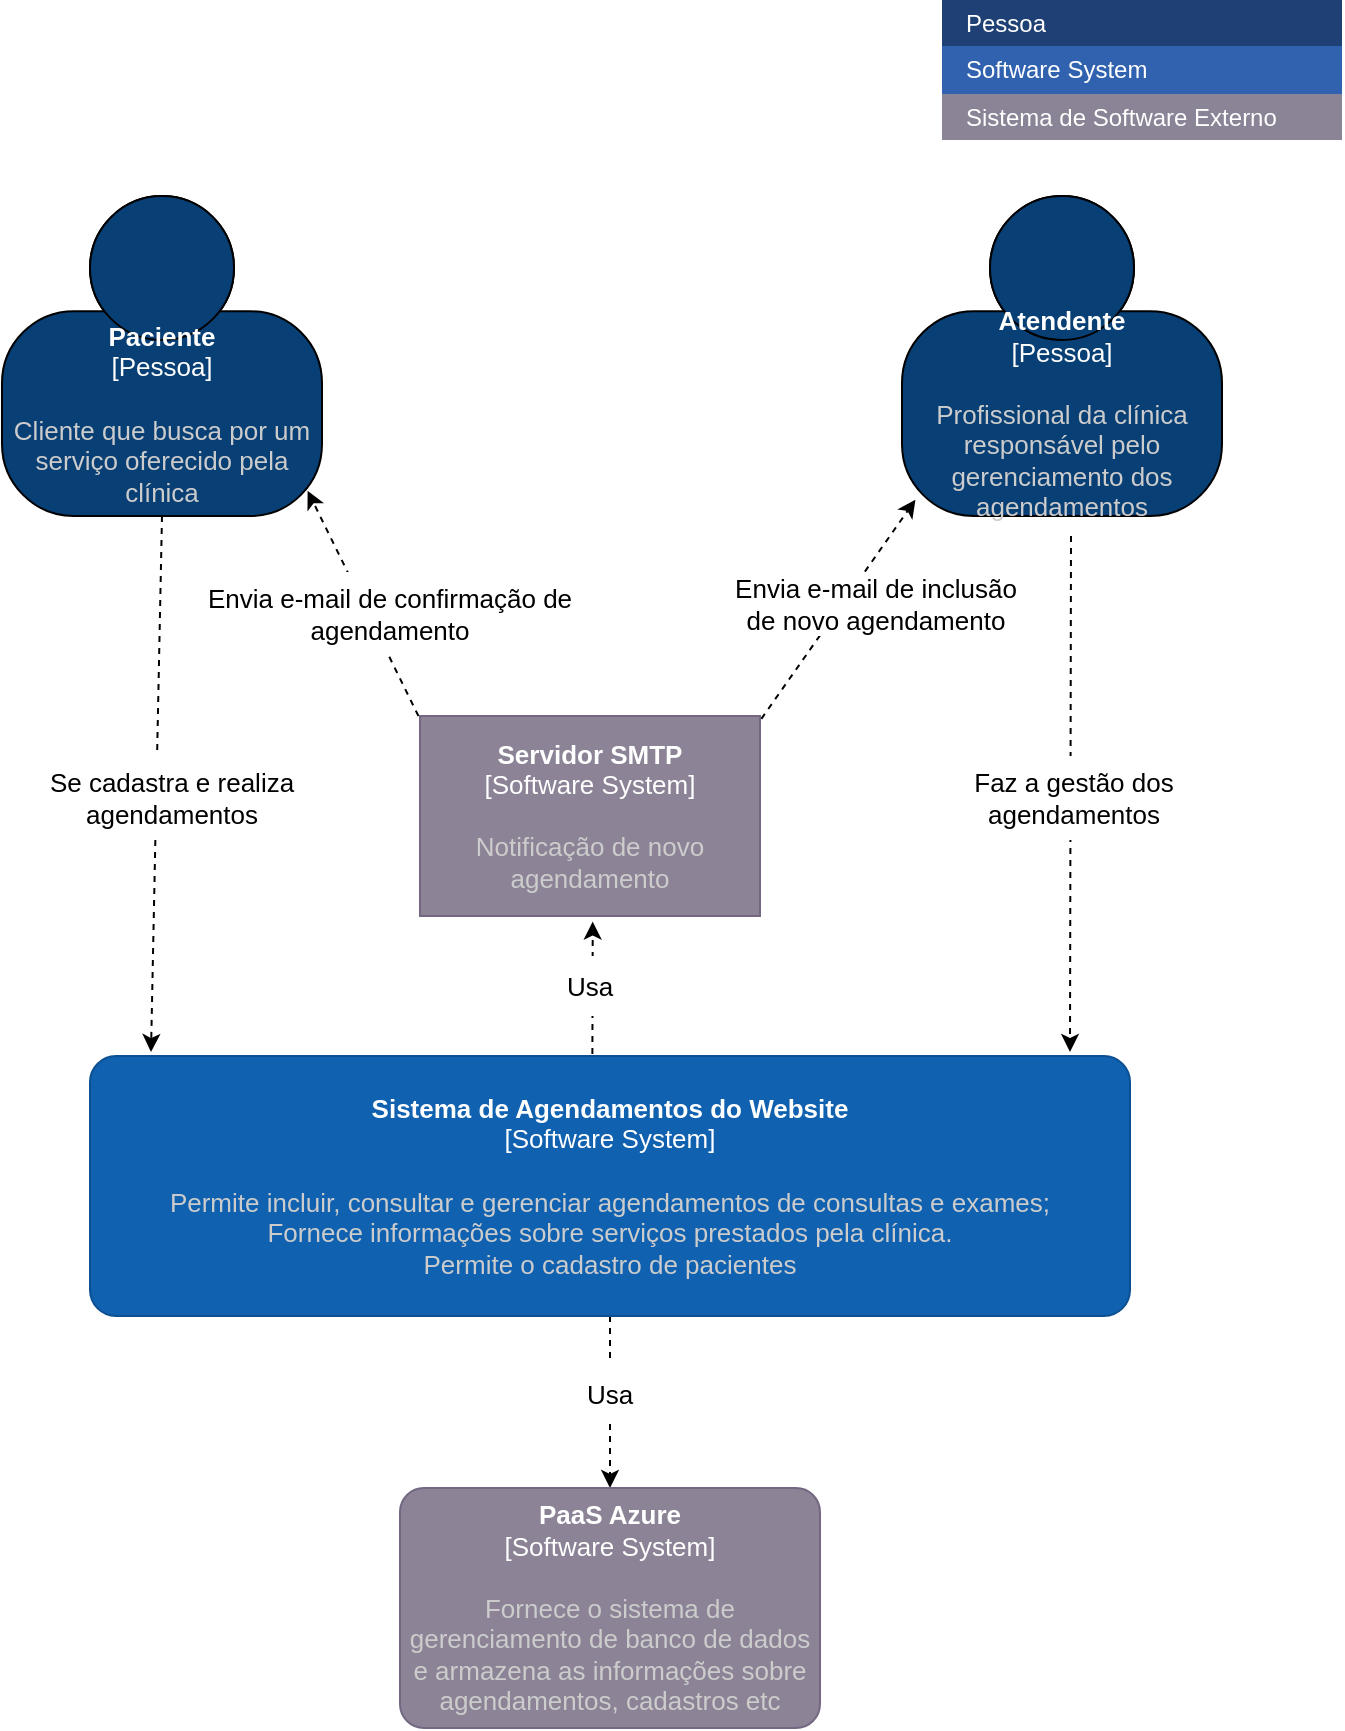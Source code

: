 <mxfile version="20.1.1" type="github">
  <diagram id="Q1V-Jw__R6L5NSLF_A9d" name="Page-1">
    <mxGraphModel dx="1038" dy="481" grid="1" gridSize="10" guides="1" tooltips="1" connect="1" arrows="1" fold="1" page="1" pageScale="1" pageWidth="827" pageHeight="1169" background="none" math="0" shadow="0">
      <root>
        <mxCell id="0" />
        <mxCell id="1" parent="0" />
        <object c4Name="Paciente" c4Type="Pessoa" c4Description="Cliente que busca por um serviço oferecido pela clínica" label="&lt;font style=&quot;font-size: 13px;&quot;&gt;&lt;b style=&quot;font-size: 13px;&quot;&gt;%c4Name%&lt;/b&gt;&lt;/font&gt;&lt;div style=&quot;font-size: 13px;&quot;&gt;[%c4Type%]&lt;/div&gt;&lt;br style=&quot;font-size: 13px;&quot;&gt;&lt;div style=&quot;font-size: 13px;&quot;&gt;&lt;font style=&quot;font-size: 13px;&quot;&gt;&lt;font color=&quot;#cccccc&quot; style=&quot;font-size: 13px;&quot;&gt;%c4Description%&lt;/font&gt;&lt;/font&gt;&lt;/div&gt;" placeholders="1" id="1V77l1XG5CJiXJusagum-1">
          <mxCell style="html=1;fontSize=13;dashed=0;whitespace=wrap;fillColor=#083F75;strokeColor=default;fontColor=#ffffff;shape=mxgraph.c4.person2;align=center;metaEdit=1;points=[[0.5,0,0],[1,0.5,0],[1,0.75,0],[0.75,1,0],[0.5,1,0],[0.25,1,0],[0,0.75,0],[0,0.5,0]];resizable=1;gradientColor=none;shadow=0;sketch=0;verticalAlign=middle;whiteSpace=wrap;" parent="1" vertex="1">
            <mxGeometry x="120" y="120" width="160" height="160" as="geometry" />
          </mxCell>
        </object>
        <mxCell id="1V77l1XG5CJiXJusagum-7" value="" style="shape=table;html=1;whiteSpace=wrap;startSize=0;container=1;collapsible=0;childLayout=tableLayout;fillColor=none;align=left;spacingLeft=10;strokeColor=none;rounded=1;arcSize=11;fontColor=#FFFFFF;resizable=1;points=[[0.25,0,0],[0.5,0,0],[0.75,0,0],[1,0.25,0],[1,0.5,0],[1,0.75,0],[0.75,1,0],[0.5,1,0],[0.25,1,0],[0,0.75,0],[0,0.5,0],[0,0.25,0]];" parent="1" vertex="1">
          <mxGeometry x="590" y="22" width="200" height="70" as="geometry" />
        </mxCell>
        <mxCell id="1V77l1XG5CJiXJusagum-8" value="Pessoa" style="shape=partialRectangle;html=1;whiteSpace=wrap;connectable=0;fillColor=#1E4074;top=0;left=0;bottom=0;right=0;overflow=hidden;pointerEvents=1;align=left;spacingLeft=10;strokeColor=none;fontColor=#FFFFFF;" parent="1V77l1XG5CJiXJusagum-7" vertex="1">
          <mxGeometry width="200" height="23" as="geometry" />
        </mxCell>
        <mxCell id="1V77l1XG5CJiXJusagum-9" value="Software System" style="shape=partialRectangle;html=1;whiteSpace=wrap;connectable=0;fillColor=#3162AF;top=0;left=0;bottom=0;right=0;overflow=hidden;pointerEvents=1;align=left;spacingLeft=10;fontColor=#FFFFFF;" parent="1V77l1XG5CJiXJusagum-7" vertex="1">
          <mxGeometry y="23" width="200" height="24" as="geometry" />
        </mxCell>
        <mxCell id="1V77l1XG5CJiXJusagum-13" value="Sistema de Software Externo" style="shape=partialRectangle;html=1;whiteSpace=wrap;connectable=0;fillColor=#8B8496;top=0;left=0;bottom=0;right=0;overflow=hidden;pointerEvents=1;align=left;spacingLeft=10;fontColor=#FFFFFF;" parent="1V77l1XG5CJiXJusagum-7" vertex="1">
          <mxGeometry y="47" width="200" height="23" as="geometry" />
        </mxCell>
        <object c4Name="Atendente" c4Type="Pessoa" c4Description="Profissional da clínica responsável pelo gerenciamento dos agendamentos" label="&lt;font style=&quot;font-size: 13px;&quot;&gt;&lt;b style=&quot;font-size: 13px;&quot;&gt;%c4Name%&lt;/b&gt;&lt;/font&gt;&lt;div style=&quot;font-size: 13px;&quot;&gt;[%c4Type%]&lt;/div&gt;&lt;br style=&quot;font-size: 13px;&quot;&gt;&lt;div style=&quot;font-size: 13px;&quot;&gt;&lt;font style=&quot;font-size: 13px;&quot;&gt;&lt;font color=&quot;#cccccc&quot; style=&quot;font-size: 13px;&quot;&gt;%c4Description%&lt;/font&gt;&lt;/font&gt;&lt;/div&gt;" placeholders="1" id="1V77l1XG5CJiXJusagum-16">
          <mxCell style="html=1;fontSize=13;dashed=0;whitespace=wrap;fillColor=#083F75;strokeColor=default;fontColor=#ffffff;shape=mxgraph.c4.person2;align=center;metaEdit=1;points=[[0.5,0,0],[1,0.5,0],[1,0.75,0],[0.75,1,0],[0.5,1,0],[0.25,1,0],[0,0.75,0],[0,0.5,0]];resizable=1;gradientColor=none;shadow=0;sketch=0;verticalAlign=middle;whiteSpace=wrap;" parent="1" vertex="1">
            <mxGeometry x="570" y="120" width="160" height="160" as="geometry" />
          </mxCell>
        </object>
        <mxCell id="LTTOYLM5GG66fhNWHR1t-49" style="edgeStyle=none;rounded=0;sketch=0;orthogonalLoop=1;jettySize=auto;html=1;entryX=0.561;entryY=1.038;entryDx=0;entryDy=0;entryPerimeter=0;dashed=1;fontSize=13;" parent="1" edge="1">
          <mxGeometry relative="1" as="geometry">
            <mxPoint x="415.189" y="549" as="sourcePoint" />
            <mxPoint x="415.37" y="482.8" as="targetPoint" />
          </mxGeometry>
        </mxCell>
        <mxCell id="LTTOYLM5GG66fhNWHR1t-52" style="edgeStyle=none;rounded=0;sketch=0;orthogonalLoop=1;jettySize=auto;html=1;entryX=0.5;entryY=0;entryDx=0;entryDy=0;entryPerimeter=0;dashed=1;fontSize=13;" parent="1" source="1V77l1XG5CJiXJusagum-18" target="1V77l1XG5CJiXJusagum-20" edge="1">
          <mxGeometry relative="1" as="geometry" />
        </mxCell>
        <object c4Name="Sistema de Agendamentos do Website" c4Type="Software System" c4Description="Permite incluir, consultar e gerenciar agendamentos de consultas e exames;&#xa;Fornece informações sobre serviços prestados pela clínica. &#xa;Permite o cadastro de pacientes" label="&lt;font style=&quot;font-size: 13px;&quot;&gt;&lt;b style=&quot;font-size: 13px;&quot;&gt;%c4Name%&lt;/b&gt;&lt;/font&gt;&lt;div style=&quot;font-size: 13px;&quot;&gt;[%c4Type%]&lt;/div&gt;&lt;br style=&quot;font-size: 13px;&quot;&gt;&lt;div style=&quot;font-size: 13px;&quot;&gt;&lt;font style=&quot;font-size: 13px;&quot;&gt;&lt;font color=&quot;#cccccc&quot; style=&quot;font-size: 13px;&quot;&gt;%c4Description%&lt;/font&gt;&lt;/font&gt;&lt;/div&gt;" placeholders="1" id="1V77l1XG5CJiXJusagum-18">
          <mxCell style="rounded=1;whiteSpace=wrap;html=1;labelBackgroundColor=none;fillColor=#1061B0;fontColor=#ffffff;align=center;arcSize=10;strokeColor=#0D5091;metaEdit=1;resizable=1;points=[[0.25,0,0],[0.5,0,0],[0.75,0,0],[1,0.25,0],[1,0.5,0],[1,0.75,0],[0.75,1,0],[0.5,1,0],[0.25,1,0],[0,0.75,0],[0,0.5,0],[0,0.25,0]];shadow=0;sketch=0;labelBorderColor=none;fontSize=13;" parent="1" vertex="1">
            <mxGeometry x="164" y="550" width="520" height="130" as="geometry" />
          </mxCell>
        </object>
        <mxCell id="LTTOYLM5GG66fhNWHR1t-42" style="rounded=0;sketch=0;orthogonalLoop=1;jettySize=auto;html=1;entryX=0.042;entryY=0.949;entryDx=0;entryDy=0;entryPerimeter=0;dashed=1;fontSize=13;exitX=1.004;exitY=0.014;exitDx=0;exitDy=0;exitPerimeter=0;" parent="1" source="1V77l1XG5CJiXJusagum-19" target="1V77l1XG5CJiXJusagum-16" edge="1">
          <mxGeometry relative="1" as="geometry">
            <mxPoint x="500" y="370" as="sourcePoint" />
          </mxGeometry>
        </mxCell>
        <mxCell id="LTTOYLM5GG66fhNWHR1t-43" style="edgeStyle=none;rounded=0;sketch=0;orthogonalLoop=1;jettySize=auto;html=1;entryX=0.955;entryY=0.921;entryDx=0;entryDy=0;entryPerimeter=0;dashed=1;fontSize=13;exitX=0.011;exitY=0.054;exitDx=0;exitDy=0;exitPerimeter=0;" parent="1" source="1V77l1XG5CJiXJusagum-19" target="1V77l1XG5CJiXJusagum-1" edge="1">
          <mxGeometry relative="1" as="geometry">
            <mxPoint x="330" y="390" as="sourcePoint" />
          </mxGeometry>
        </mxCell>
        <object placeholders="1" c4Name="Servidor SMTP" c4Type="Software System" c4Description="Notificação de novo agendamento" label="&lt;font style=&quot;font-size: 13px;&quot;&gt;&lt;b style=&quot;font-size: 13px;&quot;&gt;%c4Name%&lt;/b&gt;&lt;/font&gt;&lt;div style=&quot;font-size: 13px;&quot;&gt;[%c4Type%]&lt;/div&gt;&lt;br style=&quot;font-size: 13px;&quot;&gt;&lt;div style=&quot;font-size: 13px;&quot;&gt;&lt;font style=&quot;font-size: 13px;&quot;&gt;&lt;font color=&quot;#cccccc&quot; style=&quot;font-size: 13px;&quot;&gt;%c4Description%&lt;/font&gt;&lt;/font&gt;&lt;/div&gt;" id="1V77l1XG5CJiXJusagum-19">
          <mxCell style="rounded=1;whiteSpace=wrap;html=1;labelBackgroundColor=none;fillColor=#8C8496;fontColor=#ffffff;align=center;arcSize=0;strokeColor=#736782;metaEdit=1;resizable=1;points=[[0.25,0,0],[0.5,0,0],[0.75,0,0],[1,0.25,0],[1,0.5,0],[1,0.75,0],[0.75,1,0],[0.5,1,0],[0.25,1,0],[0,0.75,0],[0,0.5,0],[0,0.25,0]];shadow=0;labelBorderColor=none;sketch=0;glass=0;fontSize=13;" parent="1" vertex="1">
            <mxGeometry x="329" y="380" width="170" height="100" as="geometry" />
          </mxCell>
        </object>
        <object placeholders="1" c4Name="PaaS Azure" c4Type="Software System" c4Description="Fornece o sistema de gerenciamento de banco de dados e armazena as informações sobre agendamentos, cadastros etc" label="&lt;font style=&quot;font-size: 13px;&quot;&gt;&lt;b style=&quot;font-size: 13px;&quot;&gt;%c4Name%&lt;/b&gt;&lt;/font&gt;&lt;div style=&quot;font-size: 13px;&quot;&gt;[%c4Type%]&lt;/div&gt;&lt;br style=&quot;font-size: 13px;&quot;&gt;&lt;div style=&quot;font-size: 13px;&quot;&gt;&lt;font style=&quot;font-size: 13px;&quot;&gt;&lt;font color=&quot;#cccccc&quot; style=&quot;font-size: 13px;&quot;&gt;%c4Description%&lt;/font&gt;&lt;/font&gt;&lt;/div&gt;" id="1V77l1XG5CJiXJusagum-20">
          <mxCell style="rounded=1;whiteSpace=wrap;html=1;labelBackgroundColor=none;fillColor=#8C8496;fontColor=#ffffff;align=center;arcSize=10;strokeColor=#736782;metaEdit=1;resizable=1;points=[[0.25,0,0],[0.5,0,0],[0.75,0,0],[1,0.25,0],[1,0.5,0],[1,0.75,0],[0.75,1,0],[0.5,1,0],[0.25,1,0],[0,0.75,0],[0,0.5,0],[0,0.25,0]];shadow=0;labelBorderColor=none;sketch=0;fontSize=13;" parent="1" vertex="1">
            <mxGeometry x="319" y="766" width="210" height="120" as="geometry" />
          </mxCell>
        </object>
        <mxCell id="LTTOYLM5GG66fhNWHR1t-36" value="" style="endArrow=classic;html=1;rounded=0;dashed=1;sketch=0;exitX=0.5;exitY=1;exitDx=0;exitDy=0;exitPerimeter=0;" parent="1" source="1V77l1XG5CJiXJusagum-1" edge="1">
          <mxGeometry width="50" height="50" relative="1" as="geometry">
            <mxPoint x="194.5" y="308" as="sourcePoint" />
            <mxPoint x="194.5" y="548" as="targetPoint" />
          </mxGeometry>
        </mxCell>
        <mxCell id="LTTOYLM5GG66fhNWHR1t-39" value="&lt;font style=&quot;font-size: 13px;&quot;&gt;Envia e-mail de confirmação de agendamento&lt;/font&gt;" style="text;html=1;align=center;verticalAlign=middle;whiteSpace=wrap;rounded=0;fillColor=#FFFFFF;strokeColor=none;dashed=1;fontSize=13;" parent="1" vertex="1">
          <mxGeometry x="219" y="308" width="190" height="42" as="geometry" />
        </mxCell>
        <mxCell id="LTTOYLM5GG66fhNWHR1t-40" value="&lt;font style=&quot;font-size: 13px;&quot;&gt;Envia e-mail de inclusão de novo agendamento&lt;/font&gt;" style="text;html=1;align=center;verticalAlign=middle;whiteSpace=wrap;rounded=0;fillColor=#FFFFFF;strokeColor=none;dashed=1;fontSize=13;" parent="1" vertex="1">
          <mxGeometry x="477" y="308" width="160" height="32" as="geometry" />
        </mxCell>
        <mxCell id="LTTOYLM5GG66fhNWHR1t-45" value="" style="endArrow=classic;html=1;rounded=0;dashed=1;sketch=0;exitX=0.5;exitY=1;exitDx=0;exitDy=0;exitPerimeter=0;" parent="1" edge="1">
          <mxGeometry width="50" height="50" relative="1" as="geometry">
            <mxPoint x="654.5" y="290" as="sourcePoint" />
            <mxPoint x="654" y="548" as="targetPoint" />
          </mxGeometry>
        </mxCell>
        <mxCell id="LTTOYLM5GG66fhNWHR1t-46" value="&lt;font style=&quot;font-size: 13px;&quot;&gt;Se cadastra e realiza agendamentos&lt;/font&gt;" style="text;html=1;align=center;verticalAlign=middle;whiteSpace=wrap;rounded=0;fillColor=#FFFFFF;strokeColor=none;dashed=1;fontSize=13;" parent="1" vertex="1">
          <mxGeometry x="130" y="400" width="150" height="42" as="geometry" />
        </mxCell>
        <mxCell id="LTTOYLM5GG66fhNWHR1t-47" value="&lt;font style=&quot;font-size: 13px;&quot;&gt;Faz a gestão dos agendamentos&lt;/font&gt;" style="text;html=1;align=center;verticalAlign=middle;whiteSpace=wrap;rounded=0;fillColor=#FFFFFF;strokeColor=none;dashed=1;fontSize=13;" parent="1" vertex="1">
          <mxGeometry x="580.5" y="400" width="150" height="42" as="geometry" />
        </mxCell>
        <mxCell id="LTTOYLM5GG66fhNWHR1t-50" value="&lt;font style=&quot;font-size: 13px;&quot;&gt;Usa&lt;/font&gt;" style="text;html=1;align=center;verticalAlign=middle;whiteSpace=wrap;rounded=0;fillColor=#FFFFFF;strokeColor=none;dashed=1;" parent="1" vertex="1">
          <mxGeometry x="394" y="500" width="40" height="30" as="geometry" />
        </mxCell>
        <mxCell id="LTTOYLM5GG66fhNWHR1t-51" value="&lt;font style=&quot;font-size: 13px;&quot;&gt;Usa&lt;/font&gt;" style="text;html=1;align=center;verticalAlign=middle;whiteSpace=wrap;rounded=0;fillColor=#FFFFFF;strokeColor=none;dashed=1;" parent="1" vertex="1">
          <mxGeometry x="404" y="704" width="40" height="30" as="geometry" />
        </mxCell>
      </root>
    </mxGraphModel>
  </diagram>
</mxfile>
